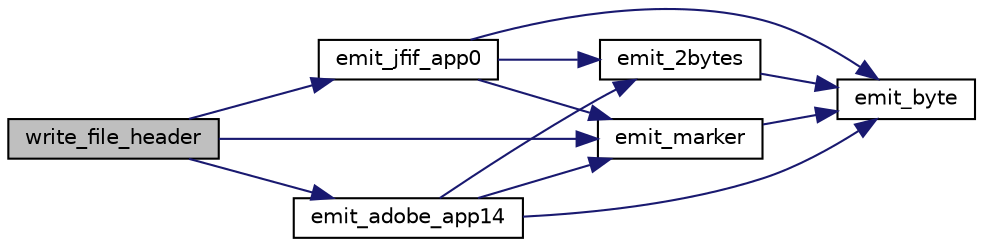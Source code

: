 digraph "write_file_header"
{
 // LATEX_PDF_SIZE
  bgcolor="transparent";
  edge [fontname="Helvetica",fontsize="10",labelfontname="Helvetica",labelfontsize="10"];
  node [fontname="Helvetica",fontsize="10",shape=record];
  rankdir="LR";
  Node212 [label="write_file_header",height=0.2,width=0.4,color="black", fillcolor="grey75", style="filled", fontcolor="black",tooltip=" "];
  Node212 -> Node213 [color="midnightblue",fontsize="10",style="solid"];
  Node213 [label="emit_marker",height=0.2,width=0.4,color="black",URL="$jcmarker_8c.html#ac0f824579de49431507514270155e053",tooltip=" "];
  Node213 -> Node214 [color="midnightblue",fontsize="10",style="solid"];
  Node214 [label="emit_byte",height=0.2,width=0.4,color="black",URL="$jcmarker_8c.html#a08eca462b2b57f23ee007a57a39dbded",tooltip=" "];
  Node212 -> Node215 [color="midnightblue",fontsize="10",style="solid"];
  Node215 [label="emit_jfif_app0",height=0.2,width=0.4,color="black",URL="$jcmarker_8c.html#ad0957068cf43f1aa44ed160e1b411052",tooltip=" "];
  Node215 -> Node213 [color="midnightblue",fontsize="10",style="solid"];
  Node215 -> Node216 [color="midnightblue",fontsize="10",style="solid"];
  Node216 [label="emit_2bytes",height=0.2,width=0.4,color="black",URL="$jcmarker_8c.html#ab1f72cd7a3d8f4b5679ddc051e44ad17",tooltip=" "];
  Node216 -> Node214 [color="midnightblue",fontsize="10",style="solid"];
  Node215 -> Node214 [color="midnightblue",fontsize="10",style="solid"];
  Node212 -> Node217 [color="midnightblue",fontsize="10",style="solid"];
  Node217 [label="emit_adobe_app14",height=0.2,width=0.4,color="black",URL="$jcmarker_8c.html#a19ee6b6104b8026995037a20745879f6",tooltip=" "];
  Node217 -> Node213 [color="midnightblue",fontsize="10",style="solid"];
  Node217 -> Node216 [color="midnightblue",fontsize="10",style="solid"];
  Node217 -> Node214 [color="midnightblue",fontsize="10",style="solid"];
}
